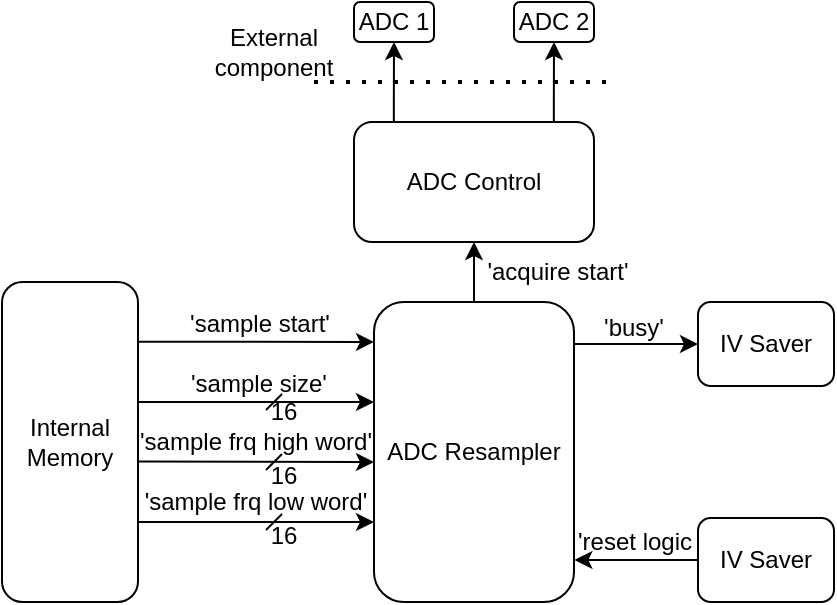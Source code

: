 <mxfile version="24.8.6">
  <diagram name="Page-1" id="hbCVJvUcYhDOaeXZcaSB">
    <mxGraphModel dx="1012" dy="540" grid="1" gridSize="2" guides="1" tooltips="1" connect="1" arrows="1" fold="1" page="1" pageScale="1" pageWidth="850" pageHeight="1100" math="0" shadow="0">
      <root>
        <mxCell id="0" />
        <mxCell id="1" parent="0" />
        <mxCell id="Jp7HRxX85I0sYCaLeI33-17" style="edgeStyle=orthogonalEdgeStyle;rounded=0;orthogonalLoop=1;jettySize=auto;html=1;entryX=0.5;entryY=1;entryDx=0;entryDy=0;" edge="1" parent="1" source="Jp7HRxX85I0sYCaLeI33-2" target="Jp7HRxX85I0sYCaLeI33-4">
          <mxGeometry relative="1" as="geometry" />
        </mxCell>
        <mxCell id="Jp7HRxX85I0sYCaLeI33-2" value="ADC Resampler" style="rounded=1;whiteSpace=wrap;html=1;" vertex="1" parent="1">
          <mxGeometry x="360" y="530" width="100" height="150" as="geometry" />
        </mxCell>
        <mxCell id="Jp7HRxX85I0sYCaLeI33-4" value="ADC Control" style="rounded=1;whiteSpace=wrap;html=1;" vertex="1" parent="1">
          <mxGeometry x="350" y="440" width="120" height="60" as="geometry" />
        </mxCell>
        <mxCell id="Jp7HRxX85I0sYCaLeI33-5" value="ADC 1" style="rounded=1;whiteSpace=wrap;html=1;" vertex="1" parent="1">
          <mxGeometry x="350" y="380" width="40" height="20" as="geometry" />
        </mxCell>
        <mxCell id="Jp7HRxX85I0sYCaLeI33-6" value="ADC 2" style="rounded=1;whiteSpace=wrap;html=1;" vertex="1" parent="1">
          <mxGeometry x="430" y="380" width="40" height="20" as="geometry" />
        </mxCell>
        <mxCell id="Jp7HRxX85I0sYCaLeI33-8" value="Internal Memory" style="rounded=1;whiteSpace=wrap;html=1;" vertex="1" parent="1">
          <mxGeometry x="174" y="520" width="68" height="160" as="geometry" />
        </mxCell>
        <mxCell id="Jp7HRxX85I0sYCaLeI33-9" value="IV Saver" style="rounded=1;whiteSpace=wrap;html=1;" vertex="1" parent="1">
          <mxGeometry x="522" y="530" width="68" height="42" as="geometry" />
        </mxCell>
        <mxCell id="Jp7HRxX85I0sYCaLeI33-11" value="" style="endArrow=classic;html=1;rounded=0;entryX=0.5;entryY=1;entryDx=0;entryDy=0;" edge="1" parent="1" target="Jp7HRxX85I0sYCaLeI33-5">
          <mxGeometry width="50" height="50" relative="1" as="geometry">
            <mxPoint x="369.92" y="440" as="sourcePoint" />
            <mxPoint x="369.92" y="410" as="targetPoint" />
            <Array as="points">
              <mxPoint x="369.92" y="430" />
            </Array>
          </mxGeometry>
        </mxCell>
        <mxCell id="Jp7HRxX85I0sYCaLeI33-14" value="" style="endArrow=classic;html=1;rounded=0;entryX=0.5;entryY=1;entryDx=0;entryDy=0;" edge="1" parent="1" target="Jp7HRxX85I0sYCaLeI33-6">
          <mxGeometry width="50" height="50" relative="1" as="geometry">
            <mxPoint x="449.92" y="440" as="sourcePoint" />
            <mxPoint x="449.92" y="410" as="targetPoint" />
            <Array as="points">
              <mxPoint x="449.92" y="430" />
            </Array>
          </mxGeometry>
        </mxCell>
        <mxCell id="Jp7HRxX85I0sYCaLeI33-15" value="" style="endArrow=none;dashed=1;html=1;dashPattern=1 3;strokeWidth=2;rounded=0;" edge="1" parent="1">
          <mxGeometry width="50" height="50" relative="1" as="geometry">
            <mxPoint x="330" y="420" as="sourcePoint" />
            <mxPoint x="480" y="420" as="targetPoint" />
          </mxGeometry>
        </mxCell>
        <mxCell id="Jp7HRxX85I0sYCaLeI33-16" value="External component" style="text;html=1;align=center;verticalAlign=middle;whiteSpace=wrap;rounded=0;" vertex="1" parent="1">
          <mxGeometry x="280" y="390" width="60" height="30" as="geometry" />
        </mxCell>
        <mxCell id="Jp7HRxX85I0sYCaLeI33-18" value="&#39;acquire start&#39;" style="text;html=1;align=center;verticalAlign=middle;whiteSpace=wrap;rounded=0;" vertex="1" parent="1">
          <mxGeometry x="412" y="500" width="80" height="30" as="geometry" />
        </mxCell>
        <mxCell id="Jp7HRxX85I0sYCaLeI33-24" value="&#39;busy&#39;" style="text;html=1;align=center;verticalAlign=middle;whiteSpace=wrap;rounded=0;" vertex="1" parent="1">
          <mxGeometry x="460" y="528" width="60" height="30" as="geometry" />
        </mxCell>
        <mxCell id="Jp7HRxX85I0sYCaLeI33-26" value="&#39;sample s&lt;span style=&quot;background-color: initial;&quot;&gt;ize&#39;&lt;/span&gt;" style="text;html=1;align=center;verticalAlign=middle;whiteSpace=wrap;rounded=0;" vertex="1" parent="1">
          <mxGeometry x="260" y="566" width="85" height="10" as="geometry" />
        </mxCell>
        <mxCell id="Jp7HRxX85I0sYCaLeI33-33" value="" style="endArrow=classic;html=1;rounded=0;entryX=0;entryY=0.133;entryDx=0;entryDy=0;entryPerimeter=0;exitX=1.006;exitY=0.187;exitDx=0;exitDy=0;exitPerimeter=0;" edge="1" parent="1" source="Jp7HRxX85I0sYCaLeI33-8" target="Jp7HRxX85I0sYCaLeI33-2">
          <mxGeometry width="50" height="50" relative="1" as="geometry">
            <mxPoint x="270" y="550" as="sourcePoint" />
            <mxPoint x="320" y="500" as="targetPoint" />
          </mxGeometry>
        </mxCell>
        <mxCell id="Jp7HRxX85I0sYCaLeI33-34" value="&#39;sample start&#39;" style="text;html=1;align=center;verticalAlign=middle;whiteSpace=wrap;rounded=0;" vertex="1" parent="1">
          <mxGeometry x="257.5" y="536" width="90" height="10" as="geometry" />
        </mxCell>
        <mxCell id="Jp7HRxX85I0sYCaLeI33-42" value="" style="endArrow=classic;html=1;rounded=0;exitX=1;exitY=0.375;exitDx=0;exitDy=0;exitPerimeter=0;entryX=0;entryY=0.267;entryDx=0;entryDy=0;entryPerimeter=0;" edge="1" parent="1" source="Jp7HRxX85I0sYCaLeI33-8">
          <mxGeometry width="50" height="50" relative="1" as="geometry">
            <mxPoint x="270" y="580.03" as="sourcePoint" />
            <mxPoint x="360" y="580.0" as="targetPoint" />
          </mxGeometry>
        </mxCell>
        <mxCell id="Jp7HRxX85I0sYCaLeI33-44" value="" style="endArrow=none;html=1;rounded=0;jumpSize=1;startSize=3;endSize=3;" edge="1" parent="1">
          <mxGeometry width="50" height="50" relative="1" as="geometry">
            <mxPoint x="306" y="584" as="sourcePoint" />
            <mxPoint x="314" y="576" as="targetPoint" />
          </mxGeometry>
        </mxCell>
        <mxCell id="Jp7HRxX85I0sYCaLeI33-45" value="16" style="text;html=1;align=center;verticalAlign=middle;whiteSpace=wrap;rounded=0;" vertex="1" parent="1">
          <mxGeometry x="310" y="580" width="10" height="10" as="geometry" />
        </mxCell>
        <mxCell id="Jp7HRxX85I0sYCaLeI33-48" value="" style="endArrow=classic;html=1;rounded=0;exitX=1.006;exitY=0.561;exitDx=0;exitDy=0;exitPerimeter=0;entryX=0;entryY=0.267;entryDx=0;entryDy=0;entryPerimeter=0;" edge="1" parent="1" source="Jp7HRxX85I0sYCaLeI33-8">
          <mxGeometry width="50" height="50" relative="1" as="geometry">
            <mxPoint x="270" y="610.03" as="sourcePoint" />
            <mxPoint x="360" y="610.0" as="targetPoint" />
          </mxGeometry>
        </mxCell>
        <mxCell id="Jp7HRxX85I0sYCaLeI33-49" value="" style="endArrow=classic;html=1;rounded=0;exitX=1;exitY=0.75;exitDx=0;exitDy=0;entryX=0;entryY=0.267;entryDx=0;entryDy=0;entryPerimeter=0;" edge="1" parent="1" source="Jp7HRxX85I0sYCaLeI33-8">
          <mxGeometry width="50" height="50" relative="1" as="geometry">
            <mxPoint x="270" y="640.03" as="sourcePoint" />
            <mxPoint x="360" y="640.0" as="targetPoint" />
          </mxGeometry>
        </mxCell>
        <mxCell id="Jp7HRxX85I0sYCaLeI33-50" value="" style="endArrow=none;html=1;rounded=0;jumpSize=1;startSize=3;endSize=3;" edge="1" parent="1">
          <mxGeometry width="50" height="50" relative="1" as="geometry">
            <mxPoint x="306" y="614" as="sourcePoint" />
            <mxPoint x="314" y="606" as="targetPoint" />
          </mxGeometry>
        </mxCell>
        <mxCell id="Jp7HRxX85I0sYCaLeI33-51" value="" style="endArrow=none;html=1;rounded=0;jumpSize=1;startSize=3;endSize=3;" edge="1" parent="1">
          <mxGeometry width="50" height="50" relative="1" as="geometry">
            <mxPoint x="306" y="644" as="sourcePoint" />
            <mxPoint x="314" y="636" as="targetPoint" />
          </mxGeometry>
        </mxCell>
        <mxCell id="Jp7HRxX85I0sYCaLeI33-52" value="16" style="text;html=1;align=center;verticalAlign=middle;whiteSpace=wrap;rounded=0;" vertex="1" parent="1">
          <mxGeometry x="310" y="612" width="10" height="10" as="geometry" />
        </mxCell>
        <mxCell id="Jp7HRxX85I0sYCaLeI33-53" value="16" style="text;html=1;align=center;verticalAlign=middle;whiteSpace=wrap;rounded=0;" vertex="1" parent="1">
          <mxGeometry x="310" y="642" width="10" height="10" as="geometry" />
        </mxCell>
        <mxCell id="Jp7HRxX85I0sYCaLeI33-54" value="&#39;sample frq high word&#39;" style="text;html=1;align=center;verticalAlign=middle;whiteSpace=wrap;rounded=0;" vertex="1" parent="1">
          <mxGeometry x="236" y="594" width="130" height="12" as="geometry" />
        </mxCell>
        <mxCell id="Jp7HRxX85I0sYCaLeI33-56" value="&#39;sample frq low word&#39;" style="text;html=1;align=center;verticalAlign=middle;whiteSpace=wrap;rounded=0;" vertex="1" parent="1">
          <mxGeometry x="236" y="624" width="130" height="12" as="geometry" />
        </mxCell>
        <mxCell id="Jp7HRxX85I0sYCaLeI33-59" value="IV Saver" style="rounded=1;whiteSpace=wrap;html=1;" vertex="1" parent="1">
          <mxGeometry x="522" y="638" width="68" height="42" as="geometry" />
        </mxCell>
        <mxCell id="Jp7HRxX85I0sYCaLeI33-60" style="edgeStyle=orthogonalEdgeStyle;rounded=0;orthogonalLoop=1;jettySize=auto;html=1;endArrow=none;endFill=0;startArrow=classic;startFill=1;" edge="1" parent="1" source="Jp7HRxX85I0sYCaLeI33-9">
          <mxGeometry relative="1" as="geometry">
            <mxPoint x="460" y="551" as="targetPoint" />
          </mxGeometry>
        </mxCell>
        <mxCell id="Jp7HRxX85I0sYCaLeI33-62" style="edgeStyle=orthogonalEdgeStyle;rounded=0;orthogonalLoop=1;jettySize=auto;html=1;entryX=1.002;entryY=0.86;entryDx=0;entryDy=0;entryPerimeter=0;" edge="1" parent="1" source="Jp7HRxX85I0sYCaLeI33-59" target="Jp7HRxX85I0sYCaLeI33-2">
          <mxGeometry relative="1" as="geometry" />
        </mxCell>
        <mxCell id="Jp7HRxX85I0sYCaLeI33-63" value="&#39;reset logic" style="text;html=1;align=center;verticalAlign=middle;resizable=0;points=[];autosize=1;strokeColor=none;fillColor=none;" vertex="1" parent="1">
          <mxGeometry x="452" y="636" width="76" height="28" as="geometry" />
        </mxCell>
      </root>
    </mxGraphModel>
  </diagram>
</mxfile>
